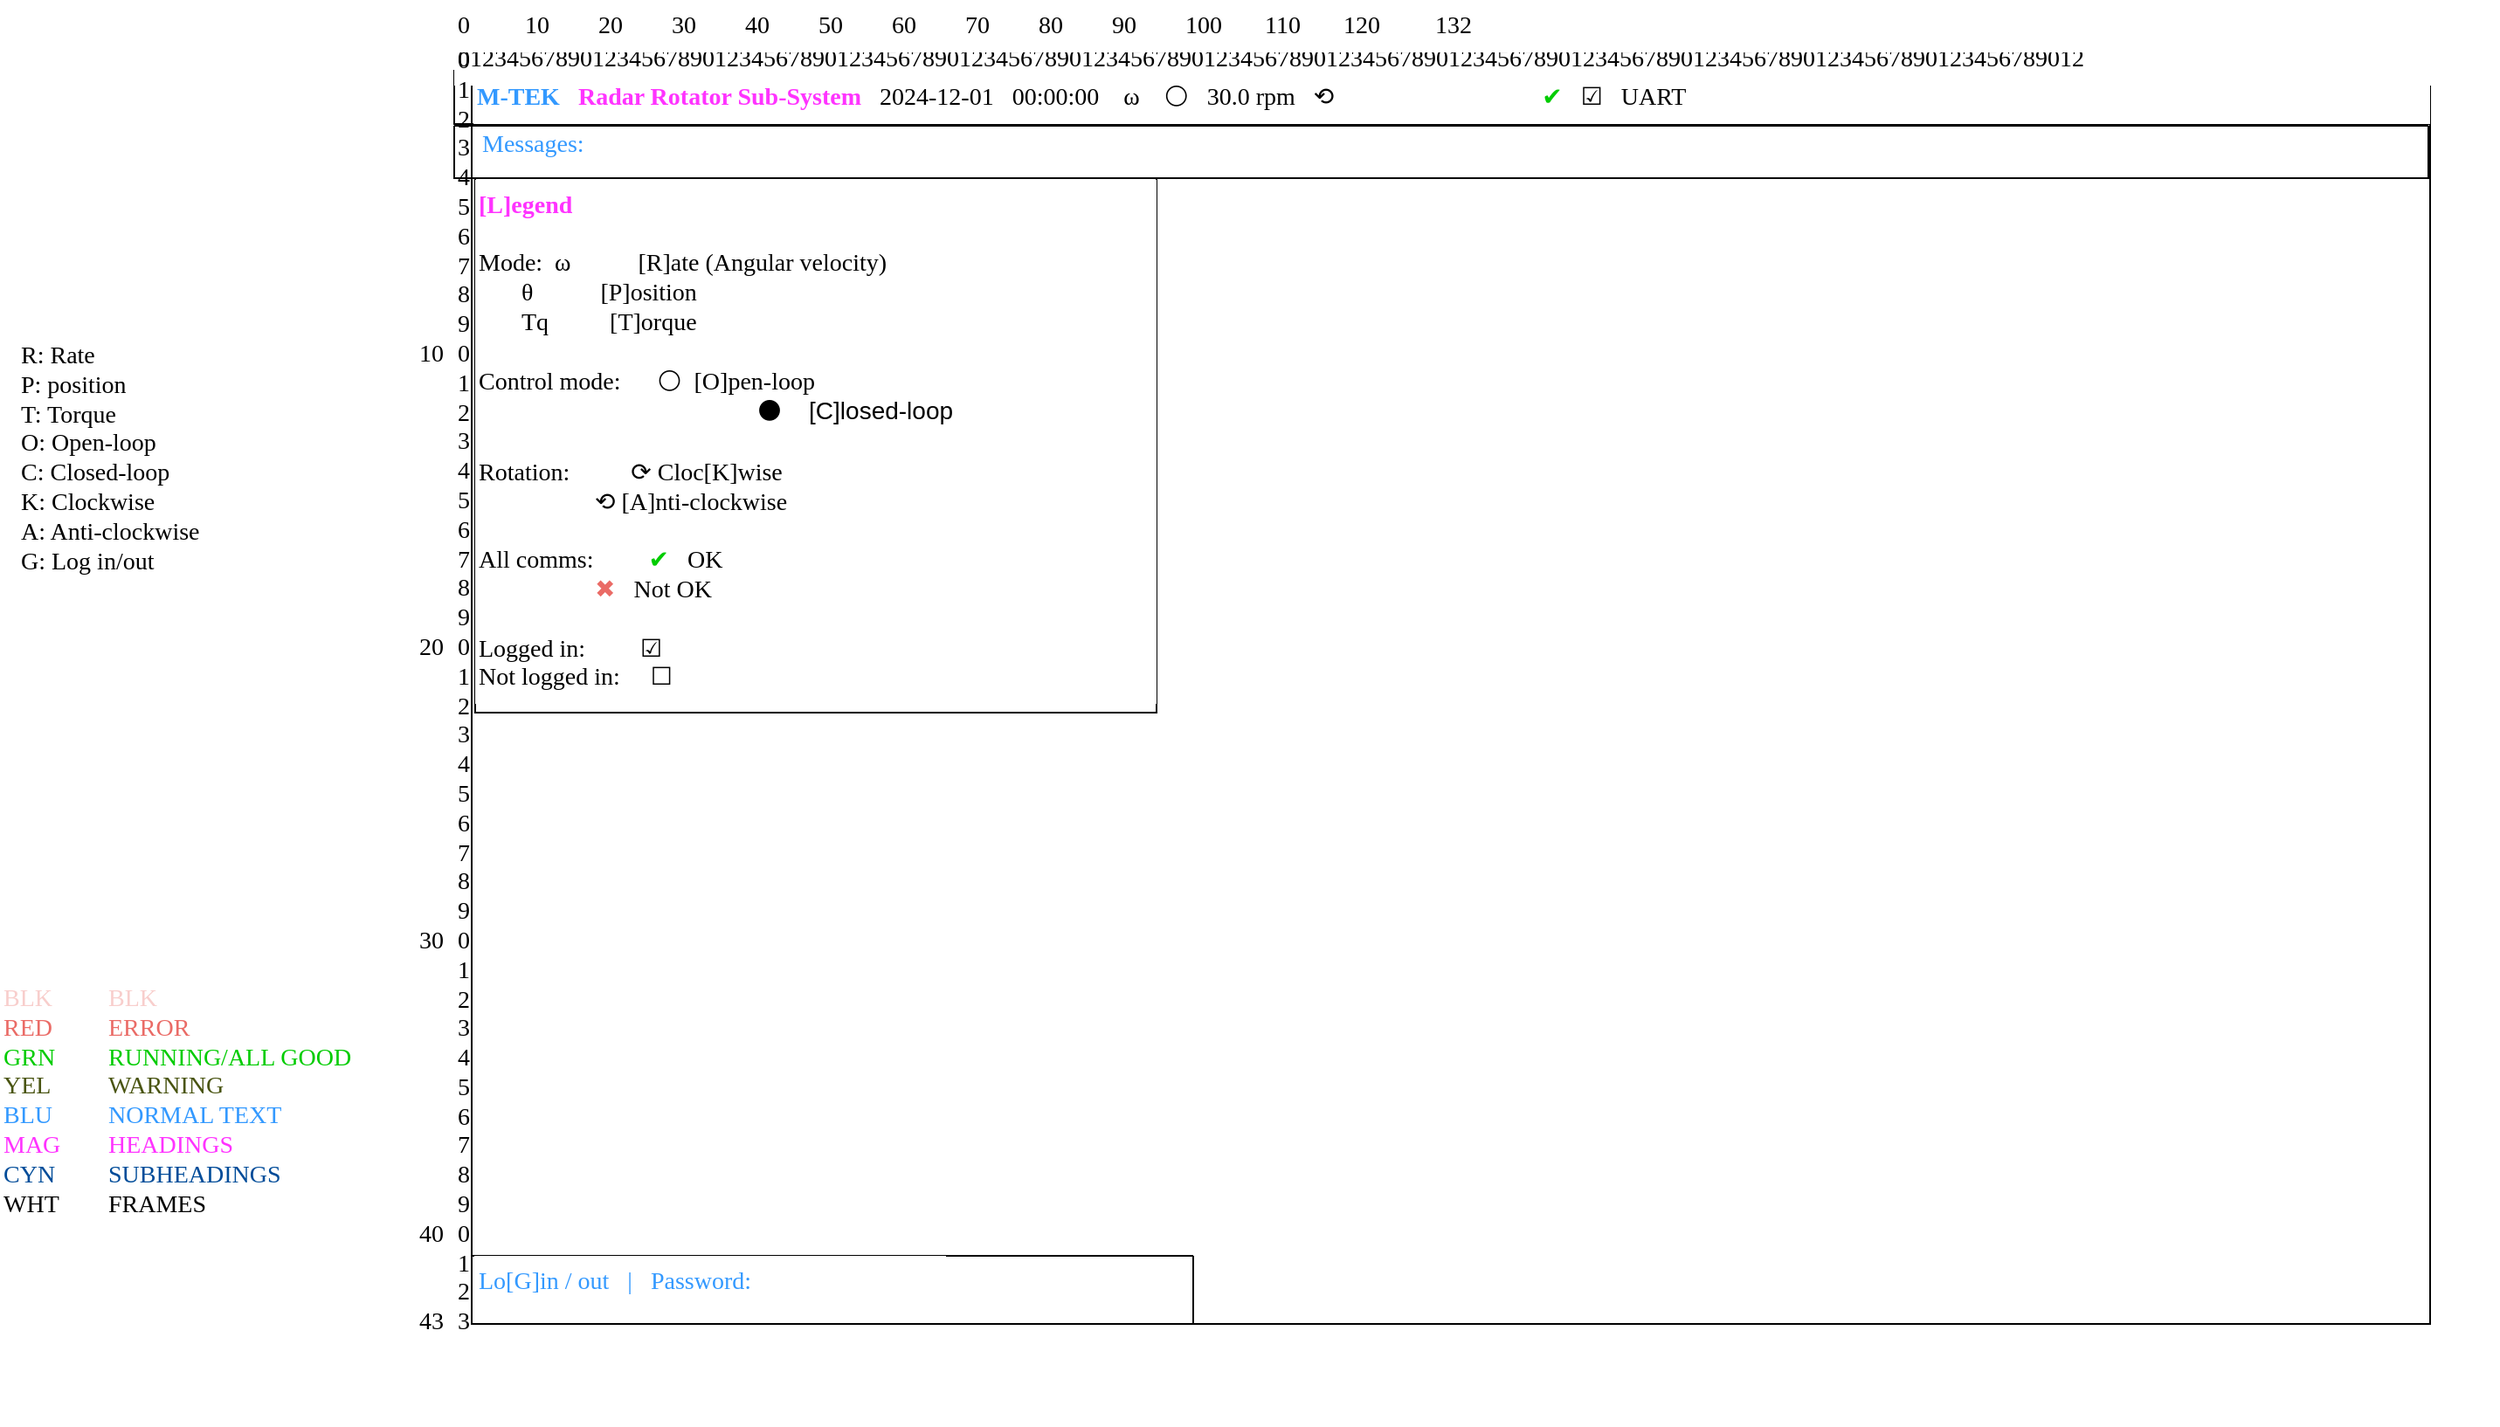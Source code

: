 <mxfile version="25.0.3">
  <diagram name="Page-1" id="gYPdV5KYoYjTxZCbX4Au">
    <mxGraphModel dx="3088" dy="1907" grid="1" gridSize="10" guides="1" tooltips="1" connect="1" arrows="1" fold="1" page="1" pageScale="1" pageWidth="1654" pageHeight="1169" math="0" shadow="0">
      <root>
        <mxCell id="0" />
        <mxCell id="1" parent="0" />
        <mxCell id="oLKlljd090616Nfrw5Nb-1" value="" style="swimlane;startSize=0;fontFamily=Lucida Console;fontSize=14;" parent="1" vertex="1">
          <mxGeometry x="20" y="-1" width="1121" height="720" as="geometry" />
        </mxCell>
        <mxCell id="oLKlljd090616Nfrw5Nb-10" value="&lt;font color=&quot;#3399ff&quot;&gt;Messages:&lt;/font&gt;" style="text;html=1;align=left;verticalAlign=middle;resizable=0;points=[];autosize=1;strokeColor=none;fillColor=default;fontFamily=Lucida Console;fontSize=14;" parent="oLKlljd090616Nfrw5Nb-1" vertex="1">
          <mxGeometry x="4" y="30" width="100" height="30" as="geometry" />
        </mxCell>
        <mxCell id="USdj_I0CaCp1iJVfZblM-9" value="&#xa;" style="swimlane;startSize=0;fontFamily=Lucida Console;fontSize=14;" parent="oLKlljd090616Nfrw5Nb-1" vertex="1">
          <mxGeometry x="-10" y="34" width="1130" height="30" as="geometry" />
        </mxCell>
        <mxCell id="USdj_I0CaCp1iJVfZblM-36" value="&#xa;" style="swimlane;startSize=0;fontFamily=Lucida Console;fontSize=14;" parent="oLKlljd090616Nfrw5Nb-1" vertex="1">
          <mxGeometry x="-10" y="2" width="1131" height="31" as="geometry" />
        </mxCell>
        <mxCell id="Z68zwZY6FCFIj2CUWOuO-1" value="&lt;font color=&quot;#3399ff&quot;&gt;&lt;b&gt;M-TEK&lt;/b&gt;&amp;nbsp; &amp;nbsp;&lt;/font&gt;&lt;font color=&quot;#ff33ff&quot;&gt;&lt;b&gt;Radar Rotator Sub-System&amp;nbsp; &amp;nbsp;&lt;/b&gt;&lt;/font&gt;2024-12-01&amp;nbsp; &amp;nbsp;00:00:00&amp;nbsp; &amp;nbsp; ω&amp;nbsp;&amp;nbsp; &amp;nbsp;⚪&amp;nbsp; &amp;nbsp;30.0 rpm&amp;nbsp; &amp;nbsp;⟲&amp;nbsp; &amp;nbsp; &amp;nbsp; &amp;nbsp; &amp;nbsp; &amp;nbsp; &amp;nbsp; &amp;nbsp; &amp;nbsp; &amp;nbsp; &amp;nbsp; &amp;nbsp; &amp;nbsp; &amp;nbsp; &amp;nbsp; &amp;nbsp; &amp;nbsp;&amp;nbsp;&lt;font color=&quot;#00cc00&quot;&gt;✔&amp;nbsp; &amp;nbsp;&lt;/font&gt;&lt;span style=&quot;background-color: initial;&quot;&gt;☑&amp;nbsp; &amp;nbsp;UART&lt;/span&gt;" style="text;html=1;align=left;verticalAlign=middle;resizable=0;points=[];autosize=1;strokeColor=none;fillColor=default;labelBackgroundColor=none;fontFamily=Lucida Console;fontSize=14;" parent="USdj_I0CaCp1iJVfZblM-36" vertex="1">
          <mxGeometry x="11" y="1" width="1120" height="30" as="geometry" />
        </mxCell>
        <mxCell id="yZ0F2vrr5uk_M79vnfgG-3" value="&#xa;" style="swimlane;startSize=0;fontFamily=Lucida Console;fontSize=14;" parent="oLKlljd090616Nfrw5Nb-1" vertex="1">
          <mxGeometry y="681" width="413" height="39" as="geometry" />
        </mxCell>
        <mxCell id="-QGCXeUMsijj5U7pyysX-2" value="&lt;span style=&quot;color: rgb(51, 153, 255);&quot;&gt;Lo[G]in / out&amp;nbsp; &amp;nbsp;|&amp;nbsp; &amp;nbsp;&lt;/span&gt;&lt;span style=&quot;color: rgb(51, 153, 255); background-color: initial;&quot;&gt;Password:&lt;/span&gt;" style="text;html=1;align=left;verticalAlign=middle;resizable=0;points=[];autosize=1;strokeColor=none;fillColor=default;fontFamily=Lucida Console;fontSize=14;" parent="yZ0F2vrr5uk_M79vnfgG-3" vertex="1">
          <mxGeometry x="1.5" width="270" height="30" as="geometry" />
        </mxCell>
        <mxCell id="1fti2fci_lNK2ZTSS0F3-2" value="&#xa;" style="swimlane;startSize=0;fontFamily=Lucida Console;fontSize=14;" parent="oLKlljd090616Nfrw5Nb-1" vertex="1">
          <mxGeometry x="2" y="64" width="390" height="306" as="geometry" />
        </mxCell>
        <mxCell id="1fti2fci_lNK2ZTSS0F3-3" value="&lt;b style=&quot;color: rgb(255, 51, 255);&quot;&gt;&lt;font&gt;[L]egend&amp;nbsp;&lt;/font&gt;&lt;/b&gt;&lt;div&gt;&lt;font&gt;&lt;br&gt;&lt;/font&gt;&lt;/div&gt;&lt;div&gt;&lt;font&gt;Mode:&amp;nbsp; ω&amp;nbsp; &amp;nbsp; &amp;nbsp; &amp;nbsp; &amp;nbsp; &amp;nbsp;[R]ate (Angular velocity)&lt;/font&gt;&lt;/div&gt;&lt;div&gt;&lt;font&gt;&amp;nbsp; &amp;nbsp; &amp;nbsp; &amp;nbsp;θ&amp;nbsp; &amp;nbsp; &amp;nbsp; &amp;nbsp; &amp;nbsp; &amp;nbsp;[P]osition&lt;/font&gt;&lt;/div&gt;&lt;div&gt;&lt;font&gt;&amp;nbsp; &amp;nbsp; &amp;nbsp; &amp;nbsp;Tq&amp;nbsp; &amp;nbsp; &amp;nbsp; &amp;nbsp; &amp;nbsp; [T]orque&lt;/font&gt;&lt;/div&gt;&lt;div&gt;&lt;font&gt;&amp;nbsp;&lt;font color=&quot;#ff33ff&quot;&gt;&lt;b&gt;&lt;br&gt;&lt;/b&gt;&lt;/font&gt;&lt;/font&gt;&lt;div&gt;&lt;font&gt;Control mode:&amp;nbsp; &amp;nbsp; &amp;nbsp; ⚪&amp;nbsp; [O]pen-loop&amp;nbsp;&lt;b style=&quot;color: rgb(255, 51, 255);&quot;&gt;&lt;/b&gt;&lt;/font&gt;&lt;/div&gt;&lt;div&gt;&lt;span style=&quot;font-family: Helvetica; text-wrap-mode: wrap;&quot;&gt;&lt;font&gt;&amp;nbsp; &amp;nbsp; &amp;nbsp; &amp;nbsp; &amp;nbsp; &amp;nbsp; &amp;nbsp; &amp;nbsp; &amp;nbsp; &amp;nbsp; &amp;nbsp; &amp;nbsp; &amp;nbsp; &amp;nbsp; &amp;nbsp; &amp;nbsp; &amp;nbsp; &amp;nbsp; &amp;nbsp; &amp;nbsp; &amp;nbsp;⚫&amp;nbsp; &amp;nbsp; [C]losed-loop&lt;/font&gt;&lt;/span&gt;&lt;/div&gt;&lt;div&gt;&lt;span style=&quot;font-family: Helvetica; text-wrap-mode: wrap;&quot;&gt;&lt;font&gt;&lt;br&gt;&lt;/font&gt;&lt;/span&gt;&lt;/div&gt;&lt;div&gt;&lt;div&gt;Rotation:&amp;nbsp; &amp;nbsp; &amp;nbsp; &amp;nbsp;&amp;nbsp;&lt;font style=&quot;background-color: initial;&quot;&gt;&amp;nbsp;&amp;nbsp;&lt;/font&gt;&lt;span style=&quot;background-color: initial;&quot;&gt;⟳&amp;nbsp;&lt;/span&gt;&lt;span style=&quot;background-color: initial;&quot;&gt;Cloc[K]wise&lt;/span&gt;&lt;/div&gt;&lt;div&gt;&lt;span style=&quot;background-color: initial;&quot;&gt;&amp;nbsp; &amp;nbsp; &amp;nbsp; &amp;nbsp; &amp;nbsp; &amp;nbsp; &amp;nbsp; &amp;nbsp; &amp;nbsp; &amp;nbsp;&lt;/span&gt;&lt;span style=&quot;background-color: initial;&quot;&gt;⟲ [A]&lt;/span&gt;&lt;span style=&quot;background-color: initial;&quot;&gt;nti-clockwise&lt;/span&gt;&lt;/div&gt;&lt;/div&gt;&lt;div&gt;&lt;br&gt;&lt;/div&gt;&lt;/div&gt;&lt;div&gt;All comms:&amp;nbsp; &amp;nbsp; &amp;nbsp; &amp;nbsp; &amp;nbsp;&lt;span style=&quot;background-color: initial;&quot;&gt;&lt;font color=&quot;#00cc00&quot;&gt;✔&lt;/font&gt;&lt;/span&gt;&lt;span style=&quot;background-color: initial;&quot;&gt;&amp;nbsp; &amp;nbsp;OK&lt;/span&gt;&lt;/div&gt;&lt;div&gt;&amp;nbsp; &amp;nbsp; &amp;nbsp; &amp;nbsp; &amp;nbsp; &amp;nbsp; &amp;nbsp; &amp;nbsp; &amp;nbsp; &amp;nbsp;&lt;span style=&quot;background-color: initial;&quot;&gt;&lt;font color=&quot;#ea6b66&quot;&gt;✖&lt;/font&gt;&lt;/span&gt;&lt;span style=&quot;background-color: initial;&quot;&gt;&amp;nbsp; &amp;nbsp;Not OK&lt;/span&gt;&lt;/div&gt;&lt;div&gt;&lt;br&gt;&lt;/div&gt;&lt;div&gt;Logged in:&amp;nbsp; &amp;nbsp; &amp;nbsp; &amp;nbsp; &amp;nbsp;☑&lt;/div&gt;&lt;div&gt;Not logged in:&amp;nbsp; &amp;nbsp; &amp;nbsp;☐&lt;/div&gt;" style="text;html=1;align=left;verticalAlign=middle;resizable=0;points=[];autosize=1;strokeColor=none;fillColor=default;fontFamily=Lucida Console;fontSize=14;" parent="1fti2fci_lNK2ZTSS0F3-2" vertex="1">
          <mxGeometry y="1" width="390" height="300" as="geometry" />
        </mxCell>
        <mxCell id="qkAYrCaB-duEuZqhV6VB-1" value="&lt;font&gt;0123456789012345678901234567890123456789012345678901234567890123456789012345678901234567890123456789012345678901234567890123456789012&lt;/font&gt;" style="text;html=1;align=left;verticalAlign=middle;resizable=0;points=[];autosize=1;strokeColor=none;fillColor=default;fontFamily=Lucida Console;fontSize=14;" parent="1" vertex="1">
          <mxGeometry x="10" y="-20" width="1150" height="30" as="geometry" />
        </mxCell>
        <mxCell id="qkAYrCaB-duEuZqhV6VB-2" value="&lt;font&gt;0&amp;nbsp; &amp;nbsp; &amp;nbsp; &amp;nbsp; &amp;nbsp;10&amp;nbsp; &amp;nbsp; &amp;nbsp; &amp;nbsp; 20&amp;nbsp; &amp;nbsp; &amp;nbsp; &amp;nbsp; 30&amp;nbsp; &amp;nbsp; &amp;nbsp; &amp;nbsp; 40&amp;nbsp; &amp;nbsp; &amp;nbsp; &amp;nbsp; 50&amp;nbsp; &amp;nbsp; &amp;nbsp; &amp;nbsp; 60&amp;nbsp; &amp;nbsp; &amp;nbsp; &amp;nbsp; 70&amp;nbsp; &amp;nbsp; &amp;nbsp; &amp;nbsp; 80&amp;nbsp; &amp;nbsp; &amp;nbsp; &amp;nbsp; 90&amp;nbsp; &amp;nbsp; &amp;nbsp; &amp;nbsp; 100&amp;nbsp; &amp;nbsp; &amp;nbsp; &amp;nbsp;110&amp;nbsp; &amp;nbsp; &amp;nbsp; &amp;nbsp;120&amp;nbsp; &amp;nbsp; &amp;nbsp; &amp;nbsp; &amp;nbsp;132&amp;nbsp;&lt;/font&gt;" style="text;html=1;align=left;verticalAlign=middle;resizable=0;points=[];autosize=1;strokeColor=none;fillColor=default;fontFamily=Lucida Console;fontSize=14;" parent="1" vertex="1">
          <mxGeometry x="10" y="-39" width="1170" height="30" as="geometry" />
        </mxCell>
        <mxCell id="0JCC86L8l436ZXqpCiF8-2" value="&lt;div&gt;&lt;br&gt;&lt;/div&gt;&lt;div&gt;&lt;br&gt;&lt;/div&gt;&lt;div&gt;&lt;br&gt;&lt;/div&gt;&lt;div&gt;&lt;br&gt;&lt;/div&gt;&lt;div&gt;&lt;br&gt;&lt;/div&gt;&lt;div&gt;&lt;br&gt;&lt;/div&gt;&lt;div&gt;&lt;br&gt;&lt;/div&gt;&lt;div&gt;&lt;br&gt;&lt;/div&gt;&lt;div&gt;&lt;br&gt;&lt;/div&gt;&lt;br&gt;&lt;div&gt;10&lt;/div&gt;&lt;div&gt;&lt;br&gt;&lt;/div&gt;&lt;div&gt;&lt;br&gt;&lt;/div&gt;&lt;div&gt;&lt;br&gt;&lt;/div&gt;&lt;div&gt;&lt;br&gt;&lt;/div&gt;&lt;div&gt;&lt;br&gt;&lt;/div&gt;&lt;div&gt;&lt;br&gt;&lt;/div&gt;&lt;div&gt;&lt;br&gt;&lt;/div&gt;&lt;div&gt;&lt;br&gt;&lt;/div&gt;&lt;div&gt;&lt;br&gt;&lt;/div&gt;&lt;div&gt;20&lt;/div&gt;&lt;div&gt;&lt;br&gt;&lt;/div&gt;&lt;div&gt;&lt;br&gt;&lt;/div&gt;&lt;div&gt;&lt;br&gt;&lt;/div&gt;&lt;div&gt;&lt;br&gt;&lt;/div&gt;&lt;div&gt;&lt;br&gt;&lt;/div&gt;&lt;div&gt;&lt;br&gt;&lt;/div&gt;&lt;div&gt;&lt;br&gt;&lt;/div&gt;&lt;div&gt;&lt;br&gt;&lt;/div&gt;&lt;div&gt;&lt;br&gt;&lt;/div&gt;&lt;div&gt;30&lt;/div&gt;&lt;div&gt;&lt;br&gt;&lt;/div&gt;&lt;div&gt;&lt;br&gt;&lt;/div&gt;&lt;div&gt;&lt;br&gt;&lt;/div&gt;&lt;div&gt;&lt;br&gt;&lt;/div&gt;&lt;div&gt;&lt;br&gt;&lt;/div&gt;&lt;div&gt;&lt;br&gt;&lt;/div&gt;&lt;div&gt;&lt;br&gt;&lt;/div&gt;&lt;div&gt;&lt;br&gt;&lt;/div&gt;&lt;div&gt;&lt;br&gt;&lt;/div&gt;&lt;div&gt;40&lt;/div&gt;&lt;div&gt;&lt;br&gt;&lt;/div&gt;&lt;div&gt;&lt;br&gt;&lt;/div&gt;&lt;div&gt;43&lt;/div&gt;&lt;div&gt;&lt;br&gt;&lt;/div&gt;&lt;div&gt;&lt;br&gt;&lt;/div&gt;&lt;div&gt;&lt;br&gt;&lt;/div&gt;" style="text;whiteSpace=wrap;html=1;align=right;fontFamily=Lucida Console;fontSize=14;" parent="1" vertex="1">
          <mxGeometry x="-18" y="-19" width="24" height="240" as="geometry" />
        </mxCell>
        <mxCell id="qkAYrCaB-duEuZqhV6VB-3" value="0&lt;div&gt;1&lt;/div&gt;&lt;div&gt;2&lt;/div&gt;&lt;div&gt;3&lt;/div&gt;&lt;div&gt;4&lt;/div&gt;&lt;div&gt;5&lt;/div&gt;&lt;div&gt;6&lt;/div&gt;&lt;div&gt;7&lt;/div&gt;&lt;div&gt;8&lt;/div&gt;&lt;div&gt;9&lt;/div&gt;&lt;div&gt;0&lt;/div&gt;&lt;div&gt;1&lt;/div&gt;&lt;div&gt;2&lt;/div&gt;&lt;div&gt;3&lt;/div&gt;&lt;div&gt;4&lt;/div&gt;&lt;div&gt;5&lt;/div&gt;&lt;div&gt;6&lt;/div&gt;&lt;div&gt;7&lt;/div&gt;&lt;div&gt;8&lt;/div&gt;&lt;div&gt;9&lt;/div&gt;&lt;div&gt;0&lt;/div&gt;&lt;div&gt;1&lt;/div&gt;&lt;div&gt;2&lt;/div&gt;&lt;div&gt;3&lt;/div&gt;&lt;div&gt;4&lt;/div&gt;&lt;div&gt;5&lt;/div&gt;&lt;div&gt;6&lt;/div&gt;&lt;div&gt;7&lt;/div&gt;&lt;div&gt;8&lt;/div&gt;&lt;div&gt;9&lt;/div&gt;&lt;div&gt;0&lt;/div&gt;&lt;div&gt;1&lt;/div&gt;&lt;div&gt;2&lt;/div&gt;&lt;div&gt;3&lt;/div&gt;&lt;div&gt;4&lt;/div&gt;&lt;div&gt;5&lt;/div&gt;&lt;div&gt;6&lt;/div&gt;&lt;div&gt;7&lt;/div&gt;&lt;div&gt;8&lt;/div&gt;&lt;div&gt;9&lt;/div&gt;&lt;div&gt;0&lt;/div&gt;&lt;div&gt;1&lt;/div&gt;&lt;div&gt;2&lt;/div&gt;&lt;div&gt;3&lt;/div&gt;&lt;div&gt;&lt;br&gt;&lt;/div&gt;&lt;div&gt;&lt;br&gt;&lt;/div&gt;" style="text;whiteSpace=wrap;html=1;fontFamily=Lucida Console;fontSize=14;" parent="1" vertex="1">
          <mxGeometry x="10" y="-19" width="24" height="240" as="geometry" />
        </mxCell>
        <mxCell id="LSzqvkUK99cfRbp6Mw0R-84" value="&lt;div&gt;&lt;font color=&quot;#f8cecc&quot;&gt;BLK&lt;/font&gt;&lt;/div&gt;&lt;div&gt;&lt;font color=&quot;#ea6b66&quot;&gt;RED&lt;/font&gt;&lt;/div&gt;&lt;div&gt;&lt;span style=&quot;color: rgb(0, 204, 0);&quot;&gt;GRN&lt;/span&gt;&lt;/div&gt;&lt;div&gt;&lt;font color=&quot;#495411&quot;&gt;YEL&lt;/font&gt;&lt;/div&gt;&lt;div&gt;&lt;font color=&quot;#3399ff&quot;&gt;BLU&lt;/font&gt;&lt;/div&gt;&lt;div&gt;&lt;font color=&quot;#ff33ff&quot;&gt;MAG&lt;/font&gt;&lt;/div&gt;&lt;div&gt;&lt;font color=&quot;#004c99&quot;&gt;CYN&lt;/font&gt;&lt;/div&gt;&lt;div&gt;WHT&lt;/div&gt;&lt;div&gt;&lt;br&gt;&lt;/div&gt;" style="text;html=1;align=left;verticalAlign=middle;resizable=0;points=[];autosize=1;strokeColor=none;fillColor=default;fontFamily=Lucida Console;fontSize=14;" parent="1" vertex="1">
          <mxGeometry x="-250" y="520" width="50" height="160" as="geometry" />
        </mxCell>
        <mxCell id="LSzqvkUK99cfRbp6Mw0R-85" value="&lt;div&gt;&lt;font color=&quot;#f8cecc&quot;&gt;BLK&lt;/font&gt;&lt;/div&gt;&lt;div&gt;&lt;font color=&quot;#ea6b66&quot;&gt;ERROR&lt;/font&gt;&lt;/div&gt;&lt;div&gt;&lt;span style=&quot;color: rgb(0, 204, 0);&quot;&gt;RUNNING/ALL GOOD&lt;/span&gt;&lt;/div&gt;&lt;div&gt;&lt;font color=&quot;#495411&quot;&gt;WARNING&lt;/font&gt;&lt;/div&gt;&lt;div&gt;&lt;font color=&quot;#3399ff&quot;&gt;NORMAL TEXT&lt;/font&gt;&lt;/div&gt;&lt;div&gt;&lt;font color=&quot;#ff33ff&quot;&gt;HEADINGS&lt;/font&gt;&lt;/div&gt;&lt;div&gt;&lt;span style=&quot;background-color: initial;&quot;&gt;&lt;font color=&quot;#004c99&quot;&gt;SUBHEADINGS&lt;/font&gt;&lt;/span&gt;&lt;/div&gt;&lt;div&gt;&lt;span style=&quot;background-color: initial;&quot;&gt;FRAMES&lt;/span&gt;&lt;/div&gt;&lt;div&gt;&lt;br&gt;&lt;/div&gt;" style="text;html=1;align=left;verticalAlign=middle;resizable=0;points=[];autosize=1;strokeColor=none;fillColor=default;fontFamily=Lucida Console;fontSize=14;" parent="1" vertex="1">
          <mxGeometry x="-190" y="520" width="160" height="160" as="geometry" />
        </mxCell>
        <mxCell id="MxH4DdZBS--YE_dJc5Tn-1" value="&lt;font face=&quot;Lucida Console&quot;&gt;&lt;span style=&quot;font-size: 14px; text-wrap-mode: nowrap;&quot;&gt;R: Rate&lt;/span&gt;&lt;/font&gt;&lt;div&gt;&lt;font face=&quot;Lucida Console&quot;&gt;&lt;span style=&quot;font-size: 14px; text-wrap-mode: nowrap;&quot;&gt;P: position&lt;/span&gt;&lt;/font&gt;&lt;/div&gt;&lt;div&gt;&lt;font face=&quot;Lucida Console&quot;&gt;&lt;span style=&quot;font-size: 14px; text-wrap-mode: nowrap;&quot;&gt;T: Torque&lt;/span&gt;&lt;/font&gt;&lt;/div&gt;&lt;div&gt;&lt;font face=&quot;Lucida Console&quot;&gt;&lt;span style=&quot;font-size: 14px; text-wrap-mode: nowrap;&quot;&gt;O: Open-loop&lt;/span&gt;&lt;/font&gt;&lt;/div&gt;&lt;div&gt;&lt;font face=&quot;Lucida Console&quot;&gt;&lt;span style=&quot;font-size: 14px; text-wrap-mode: nowrap;&quot;&gt;C: Closed-loop&lt;/span&gt;&lt;/font&gt;&lt;/div&gt;&lt;div&gt;&lt;font face=&quot;Lucida Console&quot;&gt;&lt;span style=&quot;font-size: 14px; text-wrap-mode: nowrap;&quot;&gt;K: Clockwise&lt;/span&gt;&lt;/font&gt;&lt;/div&gt;&lt;div&gt;&lt;font face=&quot;Lucida Console&quot;&gt;&lt;span style=&quot;font-size: 14px; text-wrap-mode: nowrap;&quot;&gt;A: Anti-clockwise&lt;/span&gt;&lt;/font&gt;&lt;/div&gt;&lt;div&gt;&lt;font face=&quot;Lucida Console&quot;&gt;&lt;span style=&quot;font-size: 14px; text-wrap-mode: nowrap;&quot;&gt;G: Log in/out&lt;/span&gt;&lt;/font&gt;&lt;/div&gt;&lt;div&gt;&lt;font face=&quot;Lucida Console&quot;&gt;&lt;span style=&quot;font-size: 14px; text-wrap-mode: nowrap;&quot;&gt;&lt;br&gt;&lt;/span&gt;&lt;/font&gt;&lt;/div&gt;" style="text;whiteSpace=wrap;html=1;" vertex="1" parent="1">
          <mxGeometry x="-240" y="150" width="150" height="240" as="geometry" />
        </mxCell>
      </root>
    </mxGraphModel>
  </diagram>
</mxfile>
